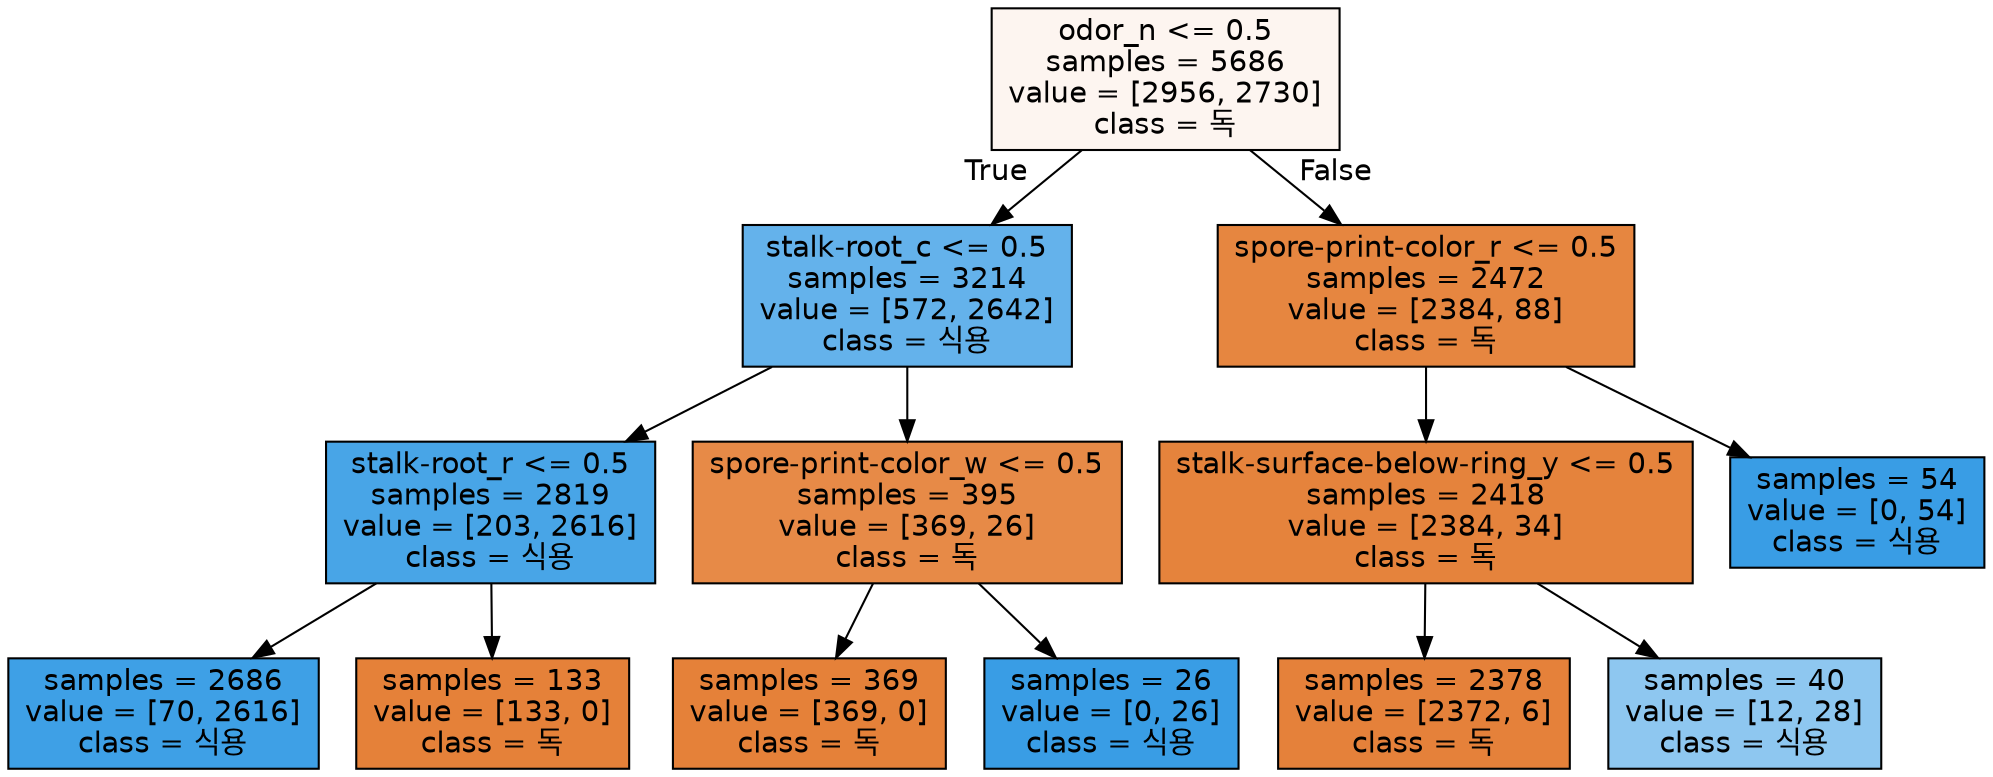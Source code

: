 digraph Tree {
node [shape=box, style="filled", color="black", fontname="helvetica"] ;
edge [fontname="helvetica"] ;
0 [label="odor_n <= 0.5\nsamples = 5686\nvalue = [2956, 2730]\nclass = 독", fillcolor="#fdf5f0"] ;
1 [label="stalk-root_c <= 0.5\nsamples = 3214\nvalue = [572, 2642]\nclass = 식용", fillcolor="#64b2eb"] ;
0 -> 1 [labeldistance=2.5, labelangle=45, headlabel="True"] ;
2 [label="stalk-root_r <= 0.5\nsamples = 2819\nvalue = [203, 2616]\nclass = 식용", fillcolor="#48a5e7"] ;
1 -> 2 ;
3 [label="samples = 2686\nvalue = [70, 2616]\nclass = 식용", fillcolor="#3ea0e6"] ;
2 -> 3 ;
4 [label="samples = 133\nvalue = [133, 0]\nclass = 독", fillcolor="#e58139"] ;
2 -> 4 ;
5 [label="spore-print-color_w <= 0.5\nsamples = 395\nvalue = [369, 26]\nclass = 독", fillcolor="#e78a47"] ;
1 -> 5 ;
6 [label="samples = 369\nvalue = [369, 0]\nclass = 독", fillcolor="#e58139"] ;
5 -> 6 ;
7 [label="samples = 26\nvalue = [0, 26]\nclass = 식용", fillcolor="#399de5"] ;
5 -> 7 ;
8 [label="spore-print-color_r <= 0.5\nsamples = 2472\nvalue = [2384, 88]\nclass = 독", fillcolor="#e68640"] ;
0 -> 8 [labeldistance=2.5, labelangle=-45, headlabel="False"] ;
9 [label="stalk-surface-below-ring_y <= 0.5\nsamples = 2418\nvalue = [2384, 34]\nclass = 독", fillcolor="#e5833c"] ;
8 -> 9 ;
10 [label="samples = 2378\nvalue = [2372, 6]\nclass = 독", fillcolor="#e5813a"] ;
9 -> 10 ;
11 [label="samples = 40\nvalue = [12, 28]\nclass = 식용", fillcolor="#8ec7f0"] ;
9 -> 11 ;
12 [label="samples = 54\nvalue = [0, 54]\nclass = 식용", fillcolor="#399de5"] ;
8 -> 12 ;
}